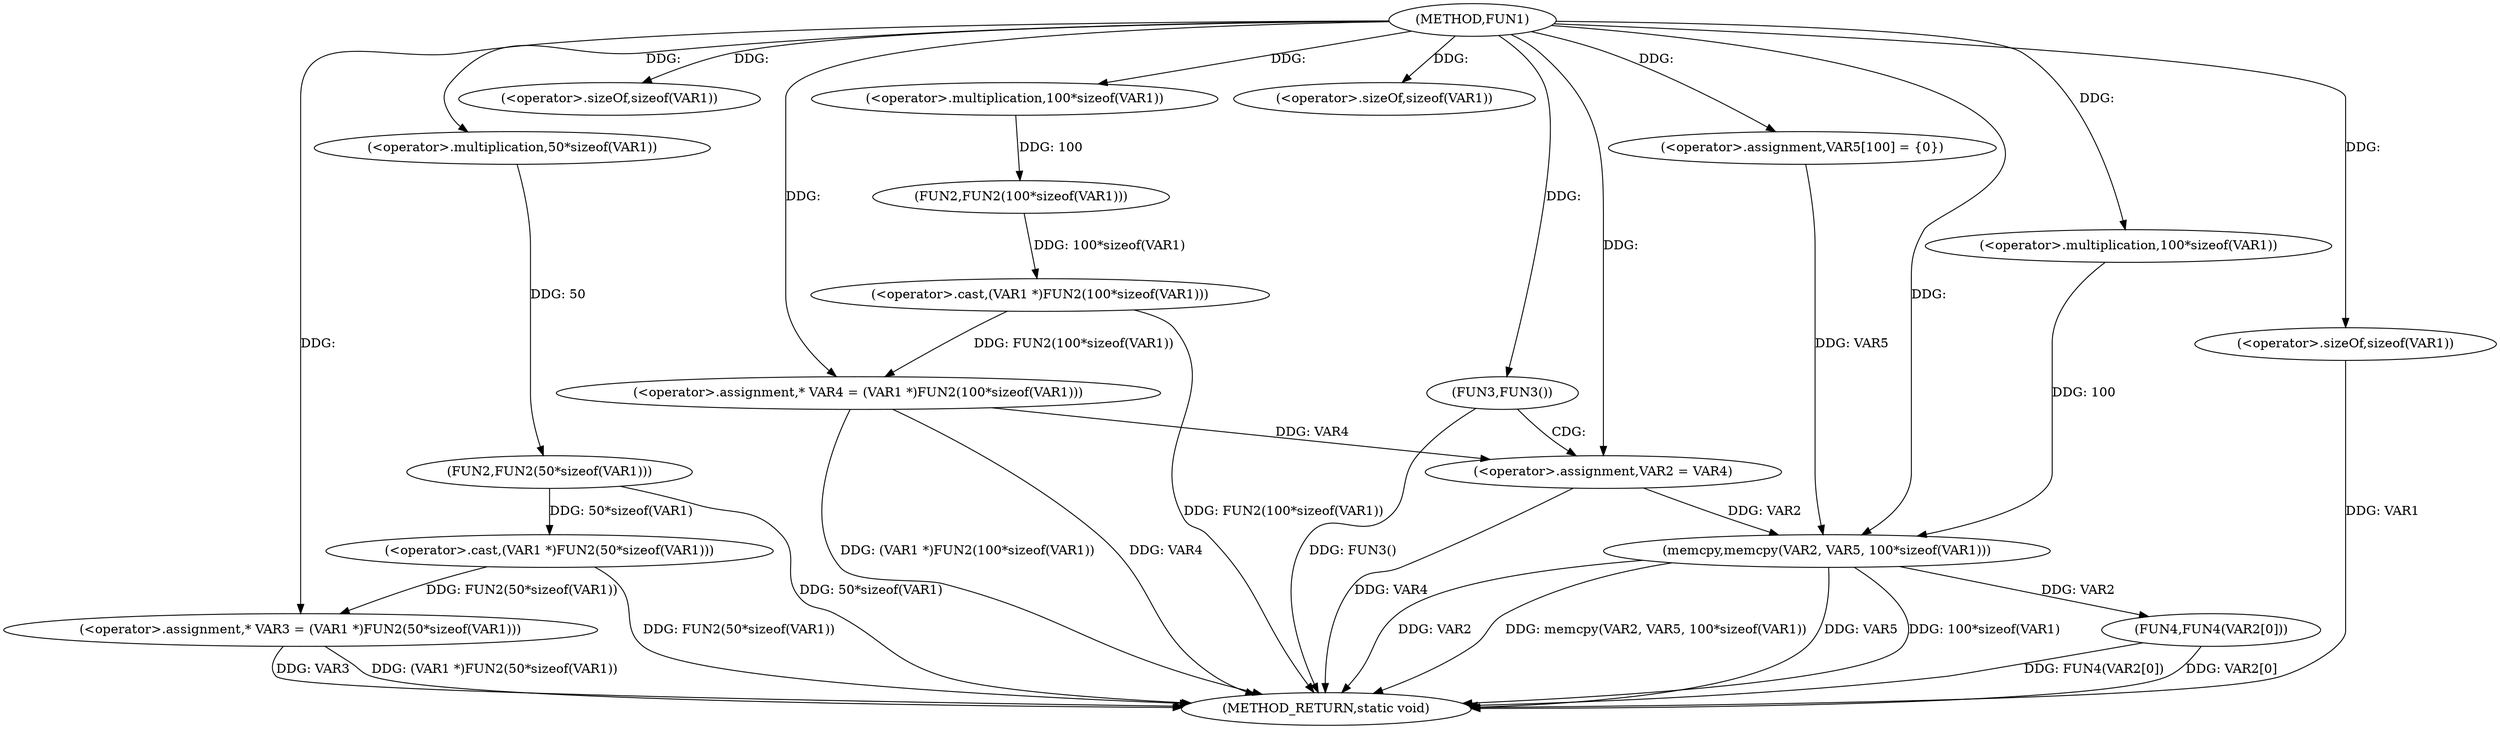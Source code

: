 digraph FUN1 {  
"1000100" [label = "(METHOD,FUN1)" ]
"1000144" [label = "(METHOD_RETURN,static void)" ]
"1000104" [label = "(<operator>.assignment,* VAR3 = (VAR1 *)FUN2(50*sizeof(VAR1)))" ]
"1000106" [label = "(<operator>.cast,(VAR1 *)FUN2(50*sizeof(VAR1)))" ]
"1000108" [label = "(FUN2,FUN2(50*sizeof(VAR1)))" ]
"1000109" [label = "(<operator>.multiplication,50*sizeof(VAR1))" ]
"1000111" [label = "(<operator>.sizeOf,sizeof(VAR1))" ]
"1000114" [label = "(<operator>.assignment,* VAR4 = (VAR1 *)FUN2(100*sizeof(VAR1)))" ]
"1000116" [label = "(<operator>.cast,(VAR1 *)FUN2(100*sizeof(VAR1)))" ]
"1000118" [label = "(FUN2,FUN2(100*sizeof(VAR1)))" ]
"1000119" [label = "(<operator>.multiplication,100*sizeof(VAR1))" ]
"1000121" [label = "(<operator>.sizeOf,sizeof(VAR1))" ]
"1000124" [label = "(FUN3,FUN3())" ]
"1000126" [label = "(<operator>.assignment,VAR2 = VAR4)" ]
"1000131" [label = "(<operator>.assignment,VAR5[100] = {0})" ]
"1000133" [label = "(memcpy,memcpy(VAR2, VAR5, 100*sizeof(VAR1)))" ]
"1000136" [label = "(<operator>.multiplication,100*sizeof(VAR1))" ]
"1000138" [label = "(<operator>.sizeOf,sizeof(VAR1))" ]
"1000140" [label = "(FUN4,FUN4(VAR2[0]))" ]
  "1000106" -> "1000144"  [ label = "DDG: FUN2(50*sizeof(VAR1))"] 
  "1000104" -> "1000144"  [ label = "DDG: VAR3"] 
  "1000140" -> "1000144"  [ label = "DDG: FUN4(VAR2[0])"] 
  "1000133" -> "1000144"  [ label = "DDG: VAR2"] 
  "1000114" -> "1000144"  [ label = "DDG: VAR4"] 
  "1000116" -> "1000144"  [ label = "DDG: FUN2(100*sizeof(VAR1))"] 
  "1000133" -> "1000144"  [ label = "DDG: memcpy(VAR2, VAR5, 100*sizeof(VAR1))"] 
  "1000133" -> "1000144"  [ label = "DDG: VAR5"] 
  "1000133" -> "1000144"  [ label = "DDG: 100*sizeof(VAR1)"] 
  "1000114" -> "1000144"  [ label = "DDG: (VAR1 *)FUN2(100*sizeof(VAR1))"] 
  "1000140" -> "1000144"  [ label = "DDG: VAR2[0]"] 
  "1000138" -> "1000144"  [ label = "DDG: VAR1"] 
  "1000126" -> "1000144"  [ label = "DDG: VAR4"] 
  "1000104" -> "1000144"  [ label = "DDG: (VAR1 *)FUN2(50*sizeof(VAR1))"] 
  "1000108" -> "1000144"  [ label = "DDG: 50*sizeof(VAR1)"] 
  "1000124" -> "1000144"  [ label = "DDG: FUN3()"] 
  "1000106" -> "1000104"  [ label = "DDG: FUN2(50*sizeof(VAR1))"] 
  "1000100" -> "1000104"  [ label = "DDG: "] 
  "1000108" -> "1000106"  [ label = "DDG: 50*sizeof(VAR1)"] 
  "1000109" -> "1000108"  [ label = "DDG: 50"] 
  "1000100" -> "1000109"  [ label = "DDG: "] 
  "1000100" -> "1000111"  [ label = "DDG: "] 
  "1000116" -> "1000114"  [ label = "DDG: FUN2(100*sizeof(VAR1))"] 
  "1000100" -> "1000114"  [ label = "DDG: "] 
  "1000118" -> "1000116"  [ label = "DDG: 100*sizeof(VAR1)"] 
  "1000119" -> "1000118"  [ label = "DDG: 100"] 
  "1000100" -> "1000119"  [ label = "DDG: "] 
  "1000100" -> "1000121"  [ label = "DDG: "] 
  "1000100" -> "1000124"  [ label = "DDG: "] 
  "1000114" -> "1000126"  [ label = "DDG: VAR4"] 
  "1000100" -> "1000126"  [ label = "DDG: "] 
  "1000100" -> "1000131"  [ label = "DDG: "] 
  "1000126" -> "1000133"  [ label = "DDG: VAR2"] 
  "1000100" -> "1000133"  [ label = "DDG: "] 
  "1000131" -> "1000133"  [ label = "DDG: VAR5"] 
  "1000136" -> "1000133"  [ label = "DDG: 100"] 
  "1000100" -> "1000136"  [ label = "DDG: "] 
  "1000100" -> "1000138"  [ label = "DDG: "] 
  "1000133" -> "1000140"  [ label = "DDG: VAR2"] 
  "1000124" -> "1000126"  [ label = "CDG: "] 
}
